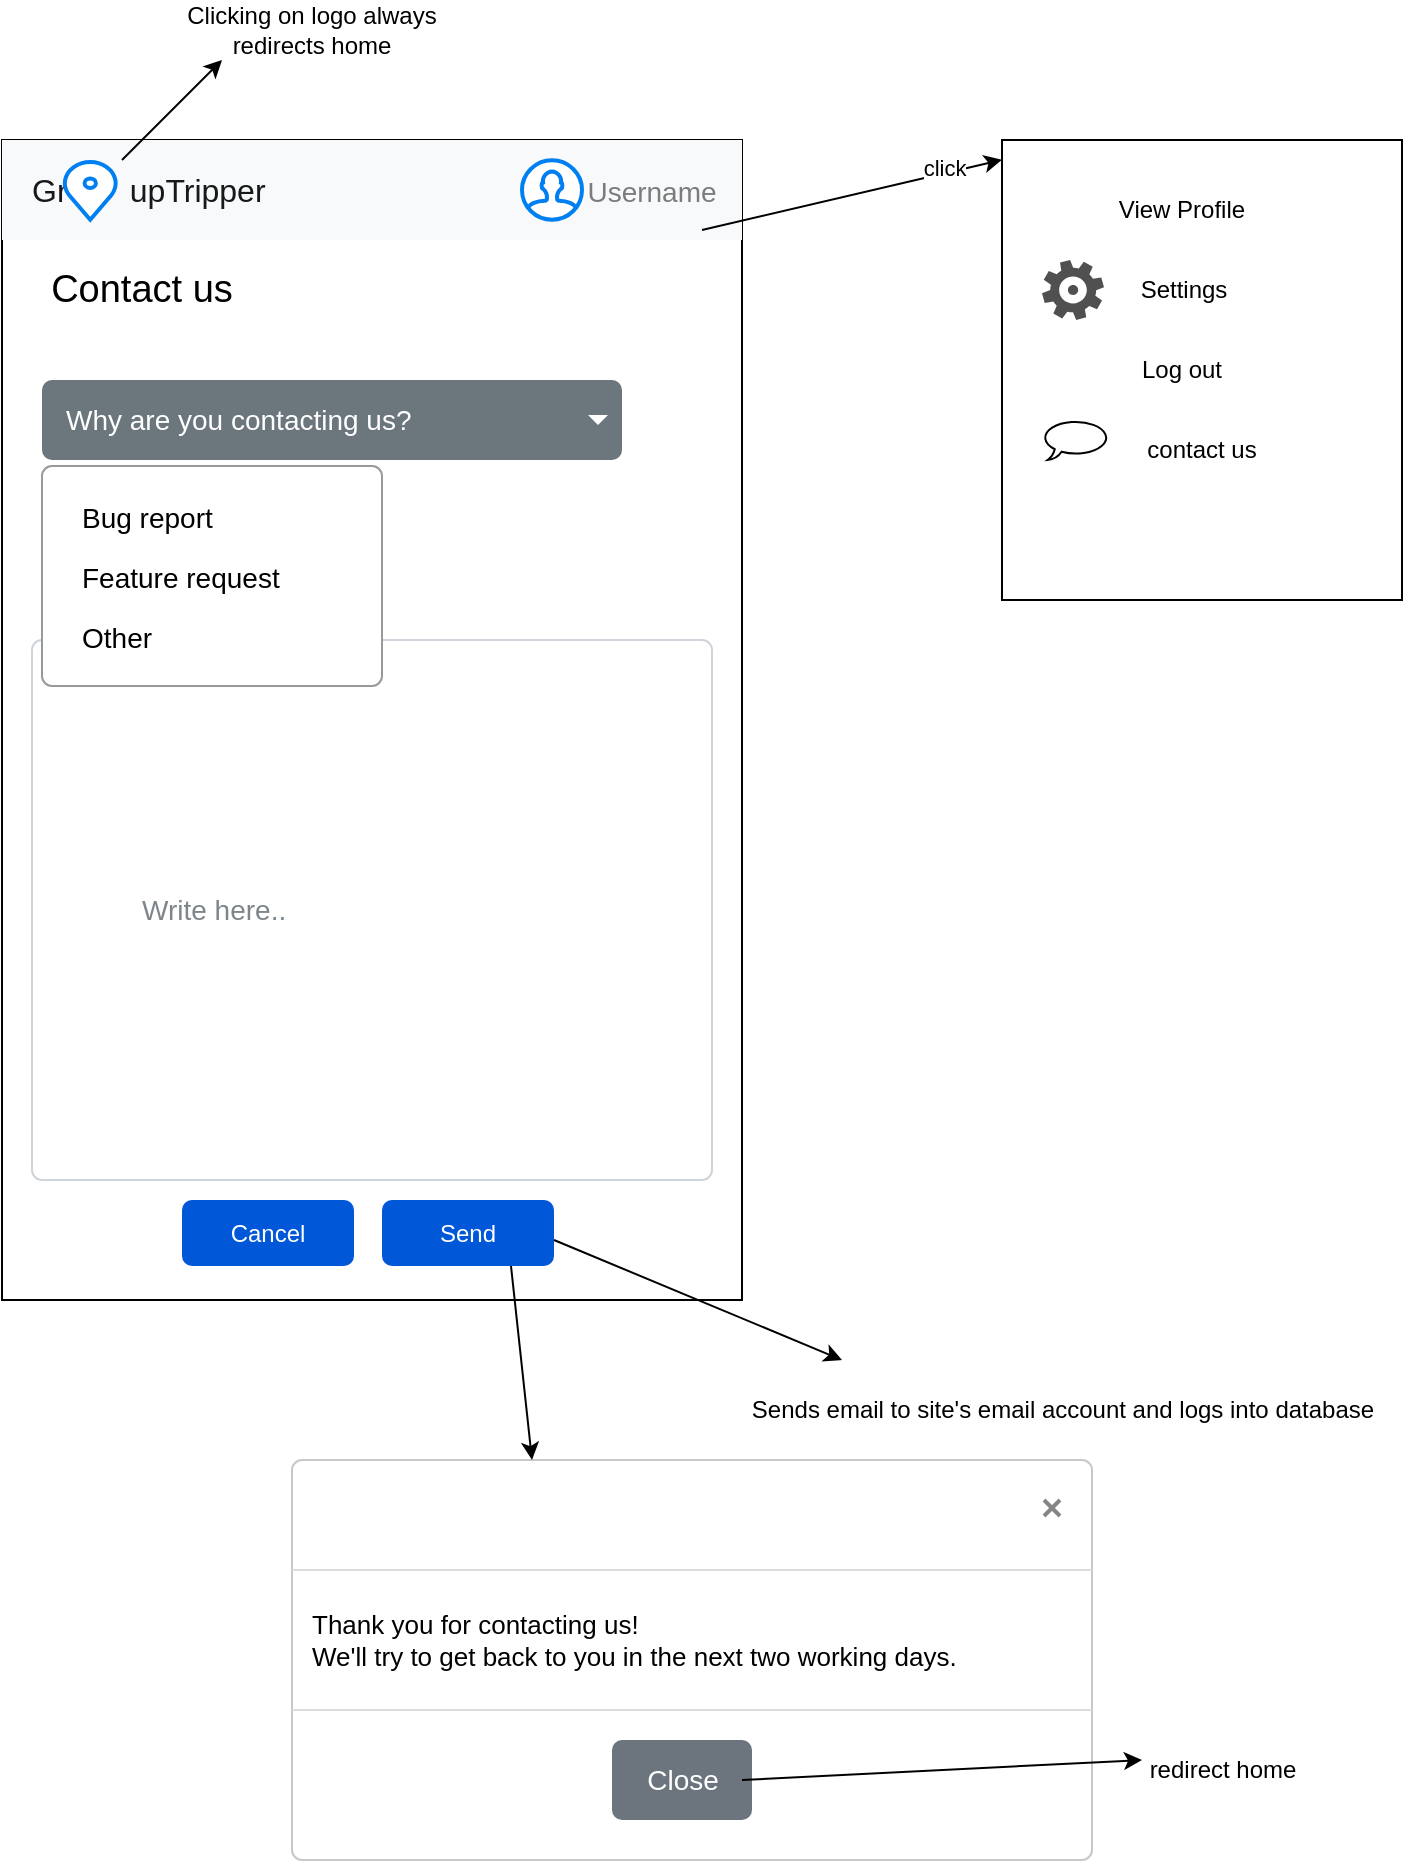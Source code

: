 <mxfile version="21.5.0" type="device">
  <diagram name="Page-1" id="4NttJN0XThCtxKq1Q5k7">
    <mxGraphModel dx="794" dy="1107" grid="1" gridSize="10" guides="1" tooltips="1" connect="1" arrows="1" fold="1" page="1" pageScale="1" pageWidth="850" pageHeight="1100" math="0" shadow="0">
      <root>
        <mxCell id="0" />
        <mxCell id="1" parent="0" />
        <mxCell id="UZr9VpXuxcfmV2gfaOis-1" value="" style="rounded=0;whiteSpace=wrap;html=1;" parent="1" vertex="1">
          <mxGeometry x="80" y="120" width="370" height="580" as="geometry" />
        </mxCell>
        <mxCell id="UZr9VpXuxcfmV2gfaOis-2" value="Gr&amp;nbsp; &amp;nbsp;o&amp;nbsp; upTripper" style="html=1;shadow=0;dashed=0;fillColor=#F8F9FA;strokeColor=none;fontSize=16;fontColor=#181819;align=left;spacing=15;" parent="1" vertex="1">
          <mxGeometry x="80" y="120" width="370" height="50" as="geometry" />
        </mxCell>
        <mxCell id="UZr9VpXuxcfmV2gfaOis-4" value="Username" style="fillColor=none;strokeColor=none;fontSize=14;fontColor=#7C7C7D;align=center;" parent="UZr9VpXuxcfmV2gfaOis-2" vertex="1">
          <mxGeometry width="50" height="40" relative="1" as="geometry">
            <mxPoint x="300" y="5" as="offset" />
          </mxGeometry>
        </mxCell>
        <mxCell id="UZr9VpXuxcfmV2gfaOis-10" value="" style="html=1;verticalLabelPosition=bottom;align=center;labelBackgroundColor=#ffffff;verticalAlign=top;strokeWidth=2;strokeColor=#0080F0;shadow=0;dashed=0;shape=mxgraph.ios7.icons.location;" parent="UZr9VpXuxcfmV2gfaOis-2" vertex="1">
          <mxGeometry x="30" y="10.158" width="28.24" height="29.683" as="geometry" />
        </mxCell>
        <mxCell id="UZr9VpXuxcfmV2gfaOis-14" value="" style="html=1;verticalLabelPosition=bottom;align=center;labelBackgroundColor=#ffffff;verticalAlign=top;strokeWidth=2;strokeColor=#0080F0;shadow=0;dashed=0;shape=mxgraph.ios7.icons.user;" parent="UZr9VpXuxcfmV2gfaOis-2" vertex="1">
          <mxGeometry x="260" y="10.153" width="30" height="29.683" as="geometry" />
        </mxCell>
        <mxCell id="UZr9VpXuxcfmV2gfaOis-39" value="" style="group" parent="1" vertex="1" connectable="0">
          <mxGeometry x="580" y="120" width="200" height="230" as="geometry" />
        </mxCell>
        <mxCell id="UZr9VpXuxcfmV2gfaOis-15" value="" style="rounded=0;whiteSpace=wrap;html=1;" parent="UZr9VpXuxcfmV2gfaOis-39" vertex="1">
          <mxGeometry width="200" height="230" as="geometry" />
        </mxCell>
        <mxCell id="UZr9VpXuxcfmV2gfaOis-21" value="" style="shape=image;html=1;verticalAlign=top;verticalLabelPosition=bottom;labelBackgroundColor=#ffffff;imageAspect=0;aspect=fixed;image=https://cdn2.iconfinder.com/data/icons/user-interface-169/32/about-128.png" parent="UZr9VpXuxcfmV2gfaOis-39" vertex="1">
          <mxGeometry x="19" y="20" width="30" height="30" as="geometry" />
        </mxCell>
        <mxCell id="UZr9VpXuxcfmV2gfaOis-22" value="View Profile" style="text;html=1;strokeColor=none;fillColor=none;align=center;verticalAlign=middle;whiteSpace=wrap;rounded=0;" parent="UZr9VpXuxcfmV2gfaOis-39" vertex="1">
          <mxGeometry x="50" y="20" width="80" height="30" as="geometry" />
        </mxCell>
        <mxCell id="UZr9VpXuxcfmV2gfaOis-23" value="" style="group" parent="UZr9VpXuxcfmV2gfaOis-39" vertex="1" connectable="0">
          <mxGeometry x="20" y="60" width="101" height="30" as="geometry" />
        </mxCell>
        <mxCell id="UZr9VpXuxcfmV2gfaOis-19" value="" style="sketch=0;pointerEvents=1;shadow=0;dashed=0;html=1;strokeColor=none;fillColor=#505050;labelPosition=center;verticalLabelPosition=bottom;verticalAlign=top;outlineConnect=0;align=center;shape=mxgraph.office.concepts.settings_office_365;" parent="UZr9VpXuxcfmV2gfaOis-23" vertex="1">
          <mxGeometry width="31" height="30" as="geometry" />
        </mxCell>
        <mxCell id="UZr9VpXuxcfmV2gfaOis-20" value="Settings" style="text;html=1;strokeColor=none;fillColor=none;align=center;verticalAlign=middle;whiteSpace=wrap;rounded=0;" parent="UZr9VpXuxcfmV2gfaOis-23" vertex="1">
          <mxGeometry x="41" width="60" height="30" as="geometry" />
        </mxCell>
        <mxCell id="UZr9VpXuxcfmV2gfaOis-24" value="" style="group" parent="UZr9VpXuxcfmV2gfaOis-39" vertex="1" connectable="0">
          <mxGeometry x="20" y="100" width="100" height="30" as="geometry" />
        </mxCell>
        <mxCell id="UZr9VpXuxcfmV2gfaOis-17" value="" style="shape=image;html=1;verticalAlign=top;verticalLabelPosition=bottom;labelBackgroundColor=#ffffff;imageAspect=0;aspect=fixed;image=https://cdn0.iconfinder.com/data/icons/google-material-design-3-0/48/ic_exit_to_app_48px-128.png" parent="UZr9VpXuxcfmV2gfaOis-24" vertex="1">
          <mxGeometry width="30" height="30" as="geometry" />
        </mxCell>
        <mxCell id="UZr9VpXuxcfmV2gfaOis-18" value="Log out" style="text;html=1;strokeColor=none;fillColor=none;align=center;verticalAlign=middle;whiteSpace=wrap;rounded=0;" parent="UZr9VpXuxcfmV2gfaOis-24" vertex="1">
          <mxGeometry x="40" width="60" height="30" as="geometry" />
        </mxCell>
        <mxCell id="UZr9VpXuxcfmV2gfaOis-27" value="contact us" style="text;html=1;strokeColor=none;fillColor=none;align=center;verticalAlign=middle;whiteSpace=wrap;rounded=0;" parent="UZr9VpXuxcfmV2gfaOis-39" vertex="1">
          <mxGeometry x="60" y="140" width="80" height="30" as="geometry" />
        </mxCell>
        <mxCell id="xs5J32hr3lDiJI678Li0-1" value="" style="whiteSpace=wrap;html=1;shape=mxgraph.basic.oval_callout" parent="UZr9VpXuxcfmV2gfaOis-39" vertex="1">
          <mxGeometry x="20" y="140" width="34" height="20" as="geometry" />
        </mxCell>
        <mxCell id="UZr9VpXuxcfmV2gfaOis-40" value="" style="endArrow=classic;html=1;rounded=0;entryX=0;entryY=0.043;entryDx=0;entryDy=0;entryPerimeter=0;exitX=1;exitY=1;exitDx=0;exitDy=0;" parent="1" source="UZr9VpXuxcfmV2gfaOis-4" target="UZr9VpXuxcfmV2gfaOis-15" edge="1">
          <mxGeometry width="50" height="50" relative="1" as="geometry">
            <mxPoint x="410" y="130" as="sourcePoint" />
            <mxPoint x="460" y="80" as="targetPoint" />
          </mxGeometry>
        </mxCell>
        <mxCell id="UZr9VpXuxcfmV2gfaOis-43" value="click" style="edgeLabel;html=1;align=center;verticalAlign=middle;resizable=0;points=[];" parent="UZr9VpXuxcfmV2gfaOis-40" vertex="1" connectable="0">
          <mxGeometry x="0.621" y="3" relative="1" as="geometry">
            <mxPoint as="offset" />
          </mxGeometry>
        </mxCell>
        <mxCell id="UZr9VpXuxcfmV2gfaOis-44" value="" style="endArrow=classic;html=1;rounded=0;" parent="1" edge="1">
          <mxGeometry width="50" height="50" relative="1" as="geometry">
            <mxPoint x="140" y="130" as="sourcePoint" />
            <mxPoint x="190" y="80" as="targetPoint" />
          </mxGeometry>
        </mxCell>
        <mxCell id="UZr9VpXuxcfmV2gfaOis-45" value="Clicking on logo always redirects home" style="text;html=1;strokeColor=none;fillColor=none;align=center;verticalAlign=middle;whiteSpace=wrap;rounded=0;" parent="1" vertex="1">
          <mxGeometry x="160" y="50" width="150" height="30" as="geometry" />
        </mxCell>
        <mxCell id="UZr9VpXuxcfmV2gfaOis-50" value="&lt;font style=&quot;font-size: 19px;&quot;&gt;Contact us&lt;/font&gt;" style="text;html=1;strokeColor=none;fillColor=none;align=center;verticalAlign=middle;whiteSpace=wrap;rounded=0;" parent="1" vertex="1">
          <mxGeometry x="80" y="180" width="140" height="30" as="geometry" />
        </mxCell>
        <mxCell id="xs5J32hr3lDiJI678Li0-16" value="Write here.." style="html=1;shadow=0;dashed=0;shape=mxgraph.bootstrap.rrect;rSize=5;strokeColor=#CED4DA;html=1;whiteSpace=wrap;fillColor=#FFFFFF;fontColor=#7D868C;align=left;spacing=15;spacingLeft=40;fontSize=14;" parent="1" vertex="1">
          <mxGeometry x="95" y="370" width="340" height="270" as="geometry" />
        </mxCell>
        <mxCell id="xs5J32hr3lDiJI678Li0-18" value="Send" style="rounded=1;fillColor=#0057D8;strokeColor=none;html=1;whiteSpace=wrap;fontColor=#ffffff;align=center;verticalAlign=middle;fontStyle=0;fontSize=12;sketch=0;" parent="1" vertex="1">
          <mxGeometry x="270" y="650" width="86" height="33" as="geometry" />
        </mxCell>
        <mxCell id="xs5J32hr3lDiJI678Li0-19" value="Cancel" style="rounded=1;fillColor=#0057D8;strokeColor=none;html=1;whiteSpace=wrap;fontColor=#ffffff;align=center;verticalAlign=middle;fontStyle=0;fontSize=12;sketch=0;" parent="1" vertex="1">
          <mxGeometry x="170" y="650" width="86" height="33" as="geometry" />
        </mxCell>
        <mxCell id="xs5J32hr3lDiJI678Li0-20" value="Why are you contacting us?" style="html=1;shadow=0;dashed=0;shape=mxgraph.bootstrap.rrect;rSize=5;strokeColor=none;strokeWidth=1;fillColor=#6C767D;fontColor=#ffffff;whiteSpace=wrap;align=left;verticalAlign=middle;fontStyle=0;fontSize=14;spacingLeft=10;" parent="1" vertex="1">
          <mxGeometry x="100" y="240" width="290" height="40" as="geometry" />
        </mxCell>
        <mxCell id="xs5J32hr3lDiJI678Li0-21" value="" style="shape=triangle;direction=south;fillColor=#ffffff;strokeColor=none;perimeter=none;" parent="xs5J32hr3lDiJI678Li0-20" vertex="1">
          <mxGeometry x="1" y="0.5" width="10" height="5" relative="1" as="geometry">
            <mxPoint x="-17" y="-2.5" as="offset" />
          </mxGeometry>
        </mxCell>
        <mxCell id="xs5J32hr3lDiJI678Li0-22" value="" style="html=1;shadow=0;dashed=0;shape=mxgraph.bootstrap.rrect;rSize=5;fillColor=#ffffff;strokeColor=#999999;" parent="1" vertex="1">
          <mxGeometry x="100" y="283" width="170" height="110" as="geometry" />
        </mxCell>
        <mxCell id="xs5J32hr3lDiJI678Li0-23" value="Bug report" style="fillColor=none;strokeColor=none;align=left;spacing=20;fontSize=14;" parent="xs5J32hr3lDiJI678Li0-22" vertex="1">
          <mxGeometry width="170" height="30" relative="1" as="geometry">
            <mxPoint y="10" as="offset" />
          </mxGeometry>
        </mxCell>
        <mxCell id="xs5J32hr3lDiJI678Li0-24" value="Feature request" style="fillColor=none;strokeColor=none;align=left;spacing=20;fontSize=14;" parent="xs5J32hr3lDiJI678Li0-22" vertex="1">
          <mxGeometry width="170" height="30" relative="1" as="geometry">
            <mxPoint y="40" as="offset" />
          </mxGeometry>
        </mxCell>
        <mxCell id="xs5J32hr3lDiJI678Li0-25" value="Other" style="fillColor=none;strokeColor=none;align=left;spacing=20;fontSize=14;" parent="xs5J32hr3lDiJI678Li0-22" vertex="1">
          <mxGeometry width="170" height="30" relative="1" as="geometry">
            <mxPoint y="70" as="offset" />
          </mxGeometry>
        </mxCell>
        <mxCell id="xs5J32hr3lDiJI678Li0-26" value="" style="endArrow=classic;html=1;rounded=0;" parent="1" edge="1">
          <mxGeometry width="50" height="50" relative="1" as="geometry">
            <mxPoint x="356" y="670" as="sourcePoint" />
            <mxPoint x="500" y="730" as="targetPoint" />
          </mxGeometry>
        </mxCell>
        <mxCell id="xs5J32hr3lDiJI678Li0-27" value="Sends email to site&#39;s email account and logs into database" style="text;html=1;align=center;verticalAlign=middle;resizable=0;points=[];autosize=1;strokeColor=none;fillColor=none;" parent="1" vertex="1">
          <mxGeometry x="445" y="740" width="330" height="30" as="geometry" />
        </mxCell>
        <mxCell id="KCbIDEFvDQmaLRkereAl-1" value="" style="html=1;shadow=0;dashed=0;shape=mxgraph.bootstrap.rrect;rSize=5;html=1;strokeColor=#C8C8C8;fillColor=#ffffff;whiteSpace=wrap;verticalAlign=top;align=left;fontSize=18;spacing=15;spacingTop=-5;" vertex="1" parent="1">
          <mxGeometry x="225" y="780" width="400" height="200" as="geometry" />
        </mxCell>
        <mxCell id="KCbIDEFvDQmaLRkereAl-2" value="" style="shape=line;strokeColor=#dddddd;resizeWidth=1;" vertex="1" parent="KCbIDEFvDQmaLRkereAl-1">
          <mxGeometry width="400" height="10" relative="1" as="geometry">
            <mxPoint y="50" as="offset" />
          </mxGeometry>
        </mxCell>
        <mxCell id="KCbIDEFvDQmaLRkereAl-3" value="" style="html=1;shadow=0;dashed=0;shape=mxgraph.bootstrap.x;strokeColor=#868686;strokeWidth=2;" vertex="1" parent="KCbIDEFvDQmaLRkereAl-1">
          <mxGeometry x="1" width="8" height="8" relative="1" as="geometry">
            <mxPoint x="-24" y="20" as="offset" />
          </mxGeometry>
        </mxCell>
        <mxCell id="KCbIDEFvDQmaLRkereAl-4" value="Thank you for contacting us! &#xa;We&#39;ll try to get back to you in the next two working days." style="strokeColor=none;fillColor=none;resizeWidth=1;align=left;verticalAlign=top;spacing=10;fontSize=13;" vertex="1" parent="KCbIDEFvDQmaLRkereAl-1">
          <mxGeometry width="400" height="60" relative="1" as="geometry">
            <mxPoint y="60" as="offset" />
          </mxGeometry>
        </mxCell>
        <mxCell id="KCbIDEFvDQmaLRkereAl-5" value="" style="shape=line;strokeColor=#dddddd;resizeWidth=1;" vertex="1" parent="KCbIDEFvDQmaLRkereAl-1">
          <mxGeometry width="400" height="10" relative="1" as="geometry">
            <mxPoint y="120" as="offset" />
          </mxGeometry>
        </mxCell>
        <mxCell id="KCbIDEFvDQmaLRkereAl-7" value="Close" style="html=1;shadow=0;dashed=0;shape=mxgraph.bootstrap.rrect;rSize=5;fillColor=#6C757D;strokeColor=none;fontColor=#FFFFFF;fontSize=14;" vertex="1" parent="KCbIDEFvDQmaLRkereAl-1">
          <mxGeometry x="1" y="1" width="70" height="40" relative="1" as="geometry">
            <mxPoint x="-240" y="-60" as="offset" />
          </mxGeometry>
        </mxCell>
        <mxCell id="KCbIDEFvDQmaLRkereAl-9" value="" style="endArrow=classic;html=1;rounded=0;" edge="1" parent="KCbIDEFvDQmaLRkereAl-1">
          <mxGeometry width="50" height="50" relative="1" as="geometry">
            <mxPoint x="225" y="160" as="sourcePoint" />
            <mxPoint x="425" y="150" as="targetPoint" />
          </mxGeometry>
        </mxCell>
        <mxCell id="KCbIDEFvDQmaLRkereAl-8" value="" style="endArrow=classic;html=1;rounded=0;entryX=0.3;entryY=0;entryDx=0;entryDy=0;entryPerimeter=0;exitX=0.75;exitY=1;exitDx=0;exitDy=0;" edge="1" parent="1" source="xs5J32hr3lDiJI678Li0-18" target="KCbIDEFvDQmaLRkereAl-1">
          <mxGeometry width="50" height="50" relative="1" as="geometry">
            <mxPoint x="366" y="680" as="sourcePoint" />
            <mxPoint x="510" y="740" as="targetPoint" />
          </mxGeometry>
        </mxCell>
        <mxCell id="KCbIDEFvDQmaLRkereAl-10" value="redirect home" style="text;html=1;align=center;verticalAlign=middle;resizable=0;points=[];autosize=1;strokeColor=none;fillColor=none;" vertex="1" parent="1">
          <mxGeometry x="640" y="920" width="100" height="30" as="geometry" />
        </mxCell>
      </root>
    </mxGraphModel>
  </diagram>
</mxfile>
